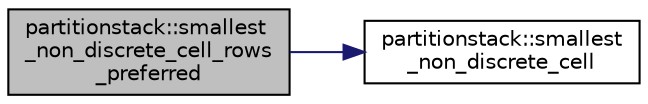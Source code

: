 digraph "partitionstack::smallest_non_discrete_cell_rows_preferred"
{
  edge [fontname="Helvetica",fontsize="10",labelfontname="Helvetica",labelfontsize="10"];
  node [fontname="Helvetica",fontsize="10",shape=record];
  rankdir="LR";
  Node969 [label="partitionstack::smallest\l_non_discrete_cell_rows\l_preferred",height=0.2,width=0.4,color="black", fillcolor="grey75", style="filled", fontcolor="black"];
  Node969 -> Node970 [color="midnightblue",fontsize="10",style="solid",fontname="Helvetica"];
  Node970 [label="partitionstack::smallest\l_non_discrete_cell",height=0.2,width=0.4,color="black", fillcolor="white", style="filled",URL="$d3/d87/classpartitionstack.html#a1fee7aeec20edf677bbc3cd175d1e9e5"];
}
